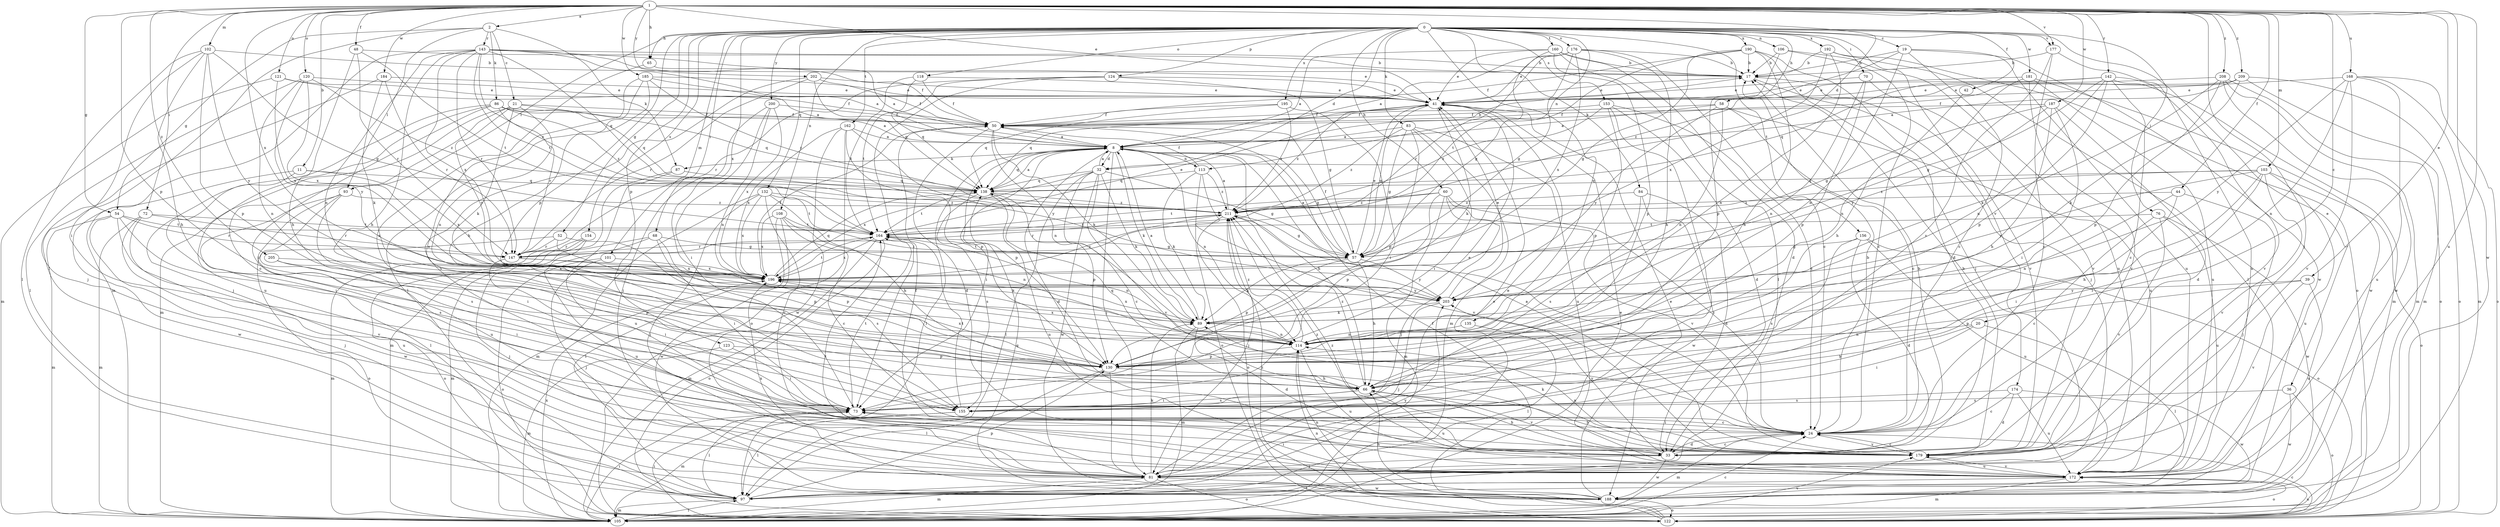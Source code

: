strict digraph  {
0;
1;
2;
8;
11;
17;
19;
20;
21;
24;
32;
33;
36;
39;
41;
42;
44;
48;
50;
52;
54;
57;
58;
60;
65;
66;
68;
70;
72;
73;
76;
81;
83;
84;
86;
87;
89;
93;
97;
101;
102;
103;
105;
106;
108;
113;
114;
118;
120;
121;
122;
123;
124;
130;
132;
135;
138;
142;
143;
147;
153;
154;
155;
156;
160;
162;
164;
168;
172;
174;
176;
177;
179;
181;
184;
185;
187;
188;
190;
192;
195;
196;
200;
202;
203;
205;
208;
209;
211;
0 -> 19  [label=c];
0 -> 32  [label=d];
0 -> 36  [label=e];
0 -> 42  [label=f];
0 -> 52  [label=g];
0 -> 58  [label=h];
0 -> 60  [label=h];
0 -> 65  [label=h];
0 -> 68  [label=i];
0 -> 70  [label=i];
0 -> 76  [label=j];
0 -> 83  [label=k];
0 -> 84  [label=k];
0 -> 93  [label=l];
0 -> 101  [label=m];
0 -> 106  [label=n];
0 -> 108  [label=n];
0 -> 113  [label=n];
0 -> 118  [label=o];
0 -> 123  [label=p];
0 -> 124  [label=p];
0 -> 130  [label=p];
0 -> 132  [label=q];
0 -> 135  [label=q];
0 -> 153  [label=s];
0 -> 154  [label=s];
0 -> 156  [label=t];
0 -> 160  [label=t];
0 -> 162  [label=t];
0 -> 174  [label=v];
0 -> 176  [label=v];
0 -> 177  [label=v];
0 -> 181  [label=w];
0 -> 190  [label=x];
0 -> 192  [label=x];
0 -> 195  [label=x];
0 -> 196  [label=x];
0 -> 200  [label=y];
1 -> 2  [label=a];
1 -> 11  [label=b];
1 -> 20  [label=c];
1 -> 32  [label=d];
1 -> 39  [label=e];
1 -> 41  [label=e];
1 -> 44  [label=f];
1 -> 48  [label=f];
1 -> 54  [label=g];
1 -> 65  [label=h];
1 -> 72  [label=i];
1 -> 81  [label=j];
1 -> 102  [label=m];
1 -> 103  [label=m];
1 -> 120  [label=o];
1 -> 121  [label=o];
1 -> 130  [label=p];
1 -> 142  [label=r];
1 -> 168  [label=u];
1 -> 172  [label=u];
1 -> 177  [label=v];
1 -> 184  [label=w];
1 -> 185  [label=w];
1 -> 187  [label=w];
1 -> 188  [label=w];
1 -> 196  [label=x];
1 -> 202  [label=y];
1 -> 205  [label=z];
1 -> 208  [label=z];
1 -> 209  [label=z];
2 -> 21  [label=c];
2 -> 54  [label=g];
2 -> 86  [label=k];
2 -> 87  [label=k];
2 -> 93  [label=l];
2 -> 97  [label=l];
2 -> 143  [label=r];
8 -> 17  [label=b];
8 -> 32  [label=d];
8 -> 33  [label=d];
8 -> 57  [label=g];
8 -> 66  [label=h];
8 -> 73  [label=i];
8 -> 81  [label=j];
8 -> 87  [label=k];
8 -> 89  [label=k];
8 -> 97  [label=l];
8 -> 113  [label=n];
8 -> 114  [label=n];
8 -> 130  [label=p];
8 -> 138  [label=q];
11 -> 73  [label=i];
11 -> 138  [label=q];
11 -> 188  [label=w];
11 -> 196  [label=x];
17 -> 41  [label=e];
17 -> 81  [label=j];
17 -> 179  [label=v];
19 -> 17  [label=b];
19 -> 24  [label=c];
19 -> 114  [label=n];
19 -> 172  [label=u];
19 -> 188  [label=w];
19 -> 211  [label=z];
20 -> 66  [label=h];
20 -> 73  [label=i];
20 -> 97  [label=l];
20 -> 114  [label=n];
21 -> 24  [label=c];
21 -> 50  [label=f];
21 -> 89  [label=k];
21 -> 105  [label=m];
21 -> 114  [label=n];
21 -> 138  [label=q];
21 -> 203  [label=y];
24 -> 17  [label=b];
24 -> 33  [label=d];
24 -> 73  [label=i];
24 -> 105  [label=m];
24 -> 179  [label=v];
24 -> 211  [label=z];
32 -> 8  [label=a];
32 -> 24  [label=c];
32 -> 57  [label=g];
32 -> 89  [label=k];
32 -> 97  [label=l];
32 -> 138  [label=q];
32 -> 179  [label=v];
32 -> 188  [label=w];
32 -> 196  [label=x];
33 -> 17  [label=b];
33 -> 24  [label=c];
33 -> 50  [label=f];
33 -> 66  [label=h];
33 -> 81  [label=j];
33 -> 188  [label=w];
33 -> 203  [label=y];
33 -> 211  [label=z];
36 -> 122  [label=o];
36 -> 155  [label=s];
36 -> 188  [label=w];
39 -> 130  [label=p];
39 -> 172  [label=u];
39 -> 179  [label=v];
39 -> 203  [label=y];
41 -> 50  [label=f];
41 -> 57  [label=g];
41 -> 89  [label=k];
41 -> 138  [label=q];
41 -> 211  [label=z];
42 -> 66  [label=h];
44 -> 73  [label=i];
44 -> 81  [label=j];
44 -> 114  [label=n];
44 -> 211  [label=z];
48 -> 17  [label=b];
48 -> 66  [label=h];
48 -> 147  [label=r];
48 -> 164  [label=t];
50 -> 8  [label=a];
50 -> 33  [label=d];
50 -> 89  [label=k];
50 -> 114  [label=n];
52 -> 122  [label=o];
52 -> 130  [label=p];
52 -> 147  [label=r];
52 -> 155  [label=s];
54 -> 81  [label=j];
54 -> 105  [label=m];
54 -> 147  [label=r];
54 -> 155  [label=s];
54 -> 164  [label=t];
54 -> 179  [label=v];
57 -> 8  [label=a];
57 -> 41  [label=e];
57 -> 50  [label=f];
57 -> 66  [label=h];
57 -> 89  [label=k];
57 -> 130  [label=p];
57 -> 164  [label=t];
57 -> 203  [label=y];
58 -> 8  [label=a];
58 -> 24  [label=c];
58 -> 50  [label=f];
58 -> 114  [label=n];
58 -> 172  [label=u];
58 -> 203  [label=y];
60 -> 24  [label=c];
60 -> 81  [label=j];
60 -> 105  [label=m];
60 -> 130  [label=p];
60 -> 164  [label=t];
60 -> 179  [label=v];
60 -> 211  [label=z];
65 -> 8  [label=a];
65 -> 155  [label=s];
66 -> 73  [label=i];
66 -> 138  [label=q];
66 -> 155  [label=s];
66 -> 172  [label=u];
66 -> 179  [label=v];
66 -> 211  [label=z];
68 -> 57  [label=g];
68 -> 73  [label=i];
68 -> 81  [label=j];
68 -> 105  [label=m];
68 -> 130  [label=p];
70 -> 41  [label=e];
70 -> 114  [label=n];
70 -> 130  [label=p];
70 -> 179  [label=v];
72 -> 105  [label=m];
72 -> 147  [label=r];
72 -> 164  [label=t];
72 -> 172  [label=u];
72 -> 188  [label=w];
73 -> 24  [label=c];
73 -> 41  [label=e];
73 -> 97  [label=l];
73 -> 164  [label=t];
76 -> 24  [label=c];
76 -> 164  [label=t];
76 -> 172  [label=u];
76 -> 179  [label=v];
76 -> 188  [label=w];
81 -> 41  [label=e];
81 -> 89  [label=k];
81 -> 105  [label=m];
81 -> 122  [label=o];
81 -> 164  [label=t];
81 -> 188  [label=w];
81 -> 196  [label=x];
83 -> 8  [label=a];
83 -> 57  [label=g];
83 -> 73  [label=i];
83 -> 105  [label=m];
83 -> 130  [label=p];
83 -> 172  [label=u];
83 -> 211  [label=z];
84 -> 33  [label=d];
84 -> 155  [label=s];
84 -> 188  [label=w];
84 -> 211  [label=z];
86 -> 8  [label=a];
86 -> 50  [label=f];
86 -> 73  [label=i];
86 -> 81  [label=j];
86 -> 138  [label=q];
86 -> 147  [label=r];
86 -> 172  [label=u];
86 -> 211  [label=z];
87 -> 105  [label=m];
87 -> 138  [label=q];
87 -> 172  [label=u];
89 -> 8  [label=a];
89 -> 33  [label=d];
89 -> 105  [label=m];
89 -> 114  [label=n];
89 -> 196  [label=x];
93 -> 73  [label=i];
93 -> 97  [label=l];
93 -> 155  [label=s];
93 -> 172  [label=u];
93 -> 211  [label=z];
97 -> 41  [label=e];
97 -> 105  [label=m];
97 -> 130  [label=p];
97 -> 203  [label=y];
101 -> 81  [label=j];
101 -> 122  [label=o];
101 -> 196  [label=x];
102 -> 17  [label=b];
102 -> 57  [label=g];
102 -> 66  [label=h];
102 -> 73  [label=i];
102 -> 97  [label=l];
102 -> 130  [label=p];
102 -> 203  [label=y];
103 -> 66  [label=h];
103 -> 73  [label=i];
103 -> 122  [label=o];
103 -> 138  [label=q];
103 -> 172  [label=u];
103 -> 179  [label=v];
103 -> 203  [label=y];
103 -> 211  [label=z];
105 -> 24  [label=c];
105 -> 41  [label=e];
105 -> 73  [label=i];
105 -> 97  [label=l];
105 -> 179  [label=v];
105 -> 196  [label=x];
106 -> 17  [label=b];
106 -> 24  [label=c];
106 -> 130  [label=p];
106 -> 172  [label=u];
108 -> 24  [label=c];
108 -> 97  [label=l];
108 -> 114  [label=n];
108 -> 164  [label=t];
108 -> 188  [label=w];
108 -> 196  [label=x];
113 -> 50  [label=f];
113 -> 89  [label=k];
113 -> 122  [label=o];
113 -> 138  [label=q];
113 -> 179  [label=v];
113 -> 211  [label=z];
114 -> 130  [label=p];
114 -> 172  [label=u];
114 -> 196  [label=x];
114 -> 211  [label=z];
118 -> 41  [label=e];
118 -> 50  [label=f];
118 -> 138  [label=q];
118 -> 164  [label=t];
120 -> 41  [label=e];
120 -> 97  [label=l];
120 -> 114  [label=n];
120 -> 196  [label=x];
120 -> 203  [label=y];
120 -> 211  [label=z];
121 -> 41  [label=e];
121 -> 50  [label=f];
121 -> 105  [label=m];
121 -> 196  [label=x];
122 -> 24  [label=c];
122 -> 50  [label=f];
122 -> 73  [label=i];
122 -> 114  [label=n];
122 -> 172  [label=u];
122 -> 211  [label=z];
123 -> 73  [label=i];
123 -> 105  [label=m];
123 -> 130  [label=p];
124 -> 41  [label=e];
124 -> 57  [label=g];
124 -> 73  [label=i];
124 -> 147  [label=r];
124 -> 164  [label=t];
130 -> 66  [label=h];
130 -> 81  [label=j];
130 -> 97  [label=l];
130 -> 196  [label=x];
132 -> 24  [label=c];
132 -> 66  [label=h];
132 -> 81  [label=j];
132 -> 105  [label=m];
132 -> 164  [label=t];
132 -> 196  [label=x];
132 -> 211  [label=z];
135 -> 97  [label=l];
135 -> 114  [label=n];
138 -> 8  [label=a];
138 -> 130  [label=p];
138 -> 155  [label=s];
138 -> 164  [label=t];
138 -> 172  [label=u];
138 -> 211  [label=z];
142 -> 24  [label=c];
142 -> 41  [label=e];
142 -> 57  [label=g];
142 -> 105  [label=m];
142 -> 114  [label=n];
142 -> 130  [label=p];
142 -> 138  [label=q];
142 -> 179  [label=v];
143 -> 8  [label=a];
143 -> 17  [label=b];
143 -> 41  [label=e];
143 -> 50  [label=f];
143 -> 66  [label=h];
143 -> 105  [label=m];
143 -> 114  [label=n];
143 -> 138  [label=q];
143 -> 147  [label=r];
143 -> 164  [label=t];
143 -> 196  [label=x];
143 -> 211  [label=z];
147 -> 73  [label=i];
147 -> 89  [label=k];
147 -> 196  [label=x];
153 -> 24  [label=c];
153 -> 33  [label=d];
153 -> 50  [label=f];
153 -> 81  [label=j];
153 -> 130  [label=p];
153 -> 211  [label=z];
154 -> 105  [label=m];
154 -> 122  [label=o];
154 -> 147  [label=r];
154 -> 172  [label=u];
155 -> 97  [label=l];
155 -> 105  [label=m];
155 -> 164  [label=t];
156 -> 33  [label=d];
156 -> 57  [label=g];
156 -> 122  [label=o];
156 -> 155  [label=s];
156 -> 172  [label=u];
160 -> 8  [label=a];
160 -> 17  [label=b];
160 -> 33  [label=d];
160 -> 41  [label=e];
160 -> 57  [label=g];
160 -> 97  [label=l];
160 -> 130  [label=p];
162 -> 8  [label=a];
162 -> 122  [label=o];
162 -> 130  [label=p];
162 -> 188  [label=w];
162 -> 196  [label=x];
162 -> 203  [label=y];
164 -> 41  [label=e];
164 -> 57  [label=g];
164 -> 105  [label=m];
164 -> 114  [label=n];
164 -> 122  [label=o];
164 -> 147  [label=r];
164 -> 196  [label=x];
168 -> 41  [label=e];
168 -> 105  [label=m];
168 -> 114  [label=n];
168 -> 122  [label=o];
168 -> 172  [label=u];
168 -> 179  [label=v];
168 -> 203  [label=y];
172 -> 73  [label=i];
172 -> 97  [label=l];
172 -> 105  [label=m];
172 -> 122  [label=o];
172 -> 179  [label=v];
172 -> 211  [label=z];
174 -> 24  [label=c];
174 -> 33  [label=d];
174 -> 155  [label=s];
174 -> 172  [label=u];
174 -> 188  [label=w];
176 -> 8  [label=a];
176 -> 17  [label=b];
176 -> 24  [label=c];
176 -> 41  [label=e];
176 -> 57  [label=g];
176 -> 66  [label=h];
176 -> 147  [label=r];
176 -> 196  [label=x];
177 -> 17  [label=b];
177 -> 24  [label=c];
177 -> 155  [label=s];
177 -> 172  [label=u];
179 -> 8  [label=a];
179 -> 17  [label=b];
179 -> 24  [label=c];
179 -> 66  [label=h];
179 -> 89  [label=k];
179 -> 114  [label=n];
179 -> 172  [label=u];
181 -> 41  [label=e];
181 -> 114  [label=n];
181 -> 172  [label=u];
181 -> 179  [label=v];
181 -> 188  [label=w];
184 -> 41  [label=e];
184 -> 81  [label=j];
184 -> 89  [label=k];
184 -> 147  [label=r];
185 -> 8  [label=a];
185 -> 41  [label=e];
185 -> 66  [label=h];
185 -> 97  [label=l];
185 -> 155  [label=s];
185 -> 211  [label=z];
187 -> 33  [label=d];
187 -> 50  [label=f];
187 -> 57  [label=g];
187 -> 66  [label=h];
187 -> 73  [label=i];
187 -> 203  [label=y];
188 -> 41  [label=e];
188 -> 66  [label=h];
188 -> 114  [label=n];
188 -> 122  [label=o];
188 -> 138  [label=q];
190 -> 17  [label=b];
190 -> 33  [label=d];
190 -> 50  [label=f];
190 -> 57  [label=g];
190 -> 66  [label=h];
190 -> 81  [label=j];
190 -> 164  [label=t];
192 -> 17  [label=b];
192 -> 97  [label=l];
192 -> 114  [label=n];
192 -> 122  [label=o];
192 -> 196  [label=x];
195 -> 50  [label=f];
195 -> 73  [label=i];
195 -> 138  [label=q];
195 -> 211  [label=z];
196 -> 50  [label=f];
196 -> 138  [label=q];
196 -> 164  [label=t];
196 -> 203  [label=y];
196 -> 211  [label=z];
200 -> 50  [label=f];
200 -> 73  [label=i];
200 -> 81  [label=j];
200 -> 114  [label=n];
200 -> 196  [label=x];
202 -> 41  [label=e];
202 -> 50  [label=f];
202 -> 138  [label=q];
202 -> 147  [label=r];
202 -> 179  [label=v];
203 -> 41  [label=e];
203 -> 81  [label=j];
203 -> 89  [label=k];
205 -> 73  [label=i];
205 -> 130  [label=p];
205 -> 196  [label=x];
208 -> 41  [label=e];
208 -> 89  [label=k];
208 -> 105  [label=m];
208 -> 122  [label=o];
208 -> 130  [label=p];
208 -> 188  [label=w];
209 -> 8  [label=a];
209 -> 41  [label=e];
209 -> 50  [label=f];
209 -> 89  [label=k];
209 -> 105  [label=m];
209 -> 122  [label=o];
211 -> 8  [label=a];
211 -> 57  [label=g];
211 -> 81  [label=j];
211 -> 122  [label=o];
211 -> 147  [label=r];
211 -> 164  [label=t];
}
